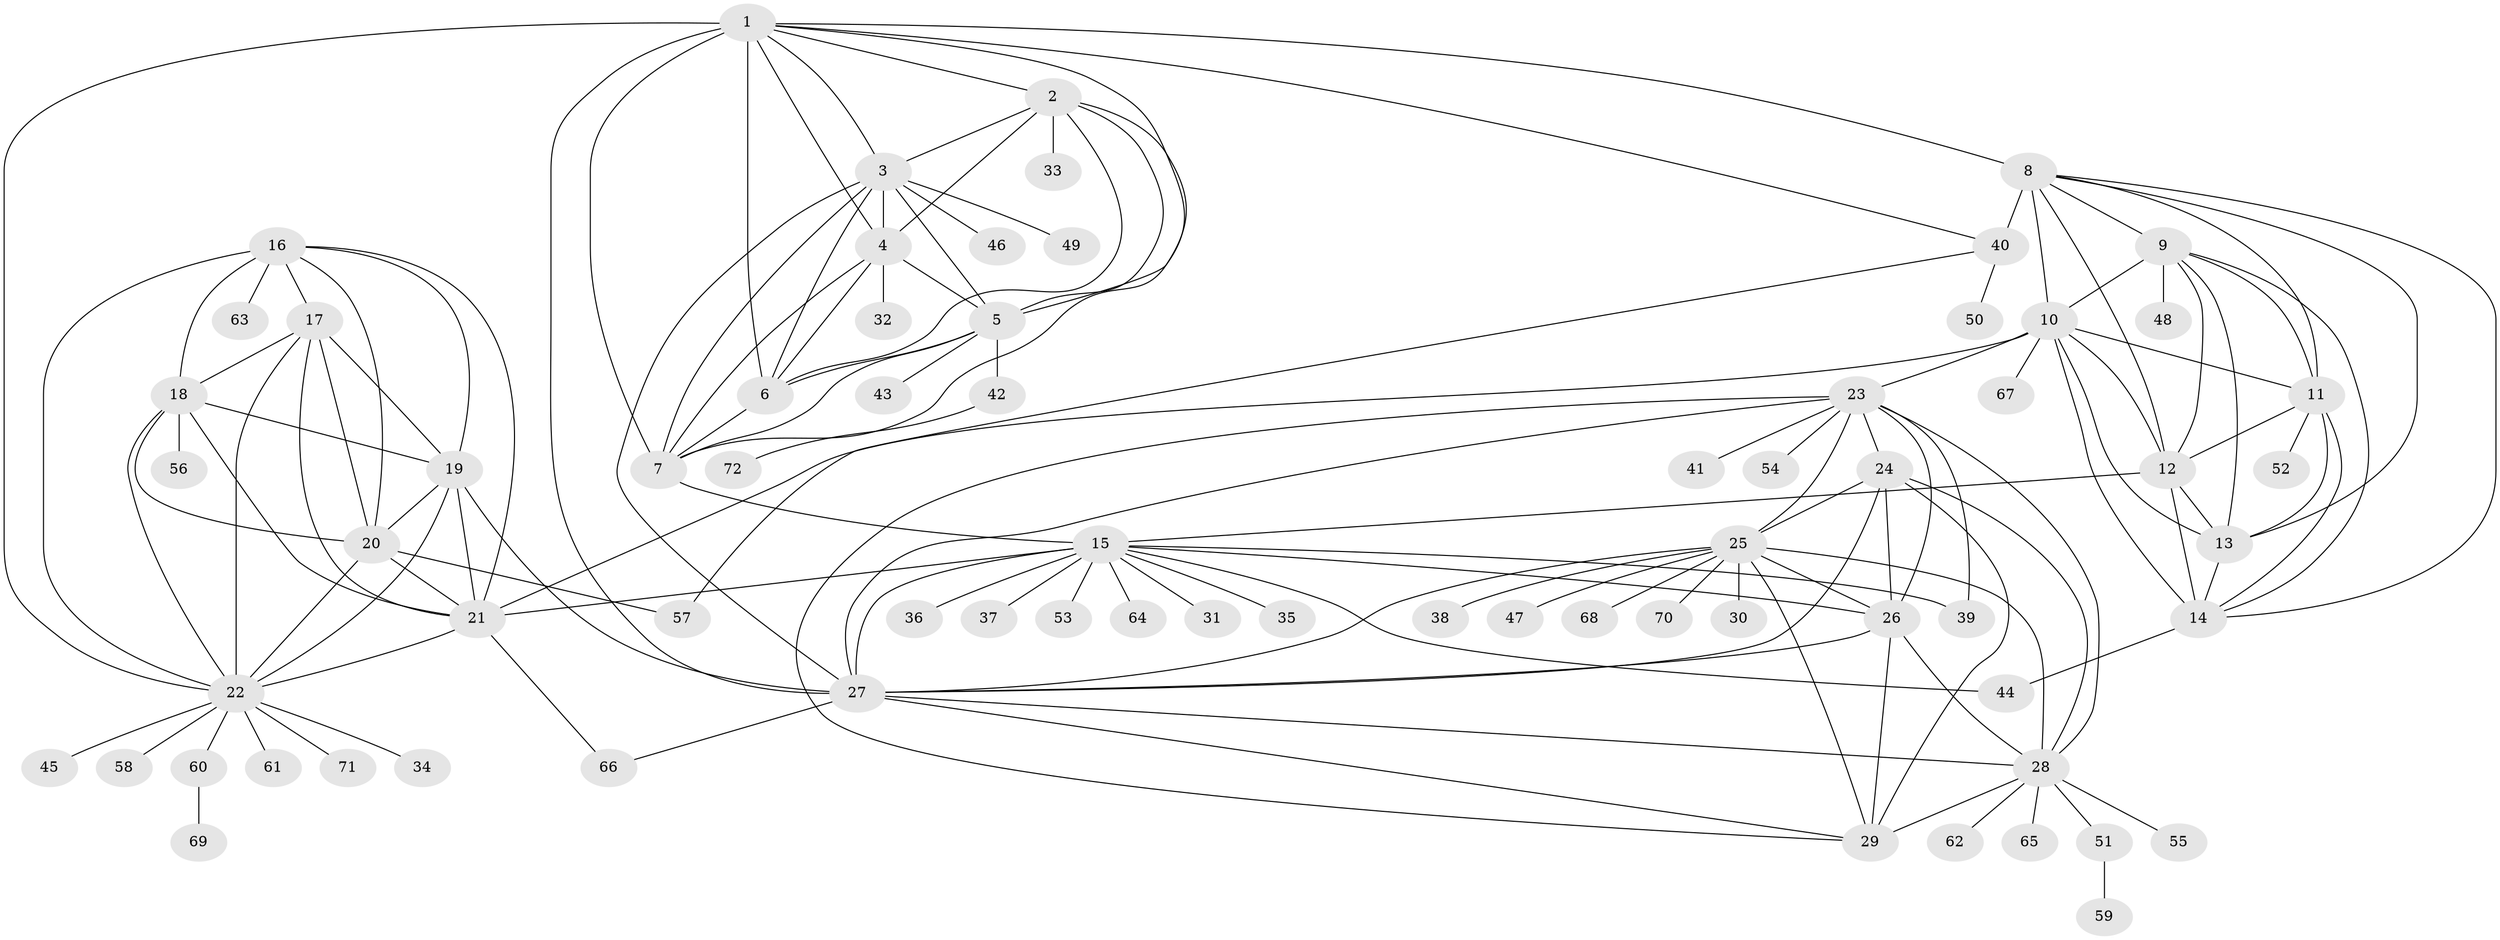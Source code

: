 // original degree distribution, {8: 0.05555555555555555, 9: 0.04861111111111111, 10: 0.034722222222222224, 11: 0.027777777777777776, 13: 0.013888888888888888, 7: 0.020833333333333332, 12: 0.027777777777777776, 14: 0.006944444444444444, 6: 0.006944444444444444, 3: 0.013888888888888888, 1: 0.6666666666666666, 2: 0.06944444444444445, 4: 0.006944444444444444}
// Generated by graph-tools (version 1.1) at 2025/37/03/09/25 02:37:35]
// undirected, 72 vertices, 144 edges
graph export_dot {
graph [start="1"]
  node [color=gray90,style=filled];
  1;
  2;
  3;
  4;
  5;
  6;
  7;
  8;
  9;
  10;
  11;
  12;
  13;
  14;
  15;
  16;
  17;
  18;
  19;
  20;
  21;
  22;
  23;
  24;
  25;
  26;
  27;
  28;
  29;
  30;
  31;
  32;
  33;
  34;
  35;
  36;
  37;
  38;
  39;
  40;
  41;
  42;
  43;
  44;
  45;
  46;
  47;
  48;
  49;
  50;
  51;
  52;
  53;
  54;
  55;
  56;
  57;
  58;
  59;
  60;
  61;
  62;
  63;
  64;
  65;
  66;
  67;
  68;
  69;
  70;
  71;
  72;
  1 -- 2 [weight=1.0];
  1 -- 3 [weight=1.0];
  1 -- 4 [weight=1.0];
  1 -- 5 [weight=1.0];
  1 -- 6 [weight=5.0];
  1 -- 7 [weight=1.0];
  1 -- 8 [weight=1.0];
  1 -- 22 [weight=1.0];
  1 -- 27 [weight=1.0];
  1 -- 40 [weight=1.0];
  2 -- 3 [weight=1.0];
  2 -- 4 [weight=1.0];
  2 -- 5 [weight=1.0];
  2 -- 6 [weight=1.0];
  2 -- 7 [weight=1.0];
  2 -- 33 [weight=2.0];
  3 -- 4 [weight=1.0];
  3 -- 5 [weight=1.0];
  3 -- 6 [weight=1.0];
  3 -- 7 [weight=1.0];
  3 -- 27 [weight=1.0];
  3 -- 46 [weight=1.0];
  3 -- 49 [weight=1.0];
  4 -- 5 [weight=1.0];
  4 -- 6 [weight=1.0];
  4 -- 7 [weight=1.0];
  4 -- 32 [weight=2.0];
  5 -- 6 [weight=1.0];
  5 -- 7 [weight=1.0];
  5 -- 42 [weight=1.0];
  5 -- 43 [weight=1.0];
  6 -- 7 [weight=1.0];
  7 -- 15 [weight=1.0];
  8 -- 9 [weight=1.0];
  8 -- 10 [weight=1.0];
  8 -- 11 [weight=1.0];
  8 -- 12 [weight=1.0];
  8 -- 13 [weight=1.0];
  8 -- 14 [weight=1.0];
  8 -- 40 [weight=5.0];
  9 -- 10 [weight=1.0];
  9 -- 11 [weight=1.0];
  9 -- 12 [weight=1.0];
  9 -- 13 [weight=1.0];
  9 -- 14 [weight=1.0];
  9 -- 48 [weight=3.0];
  10 -- 11 [weight=1.0];
  10 -- 12 [weight=1.0];
  10 -- 13 [weight=1.0];
  10 -- 14 [weight=1.0];
  10 -- 21 [weight=1.0];
  10 -- 23 [weight=1.0];
  10 -- 67 [weight=1.0];
  11 -- 12 [weight=1.0];
  11 -- 13 [weight=1.0];
  11 -- 14 [weight=1.0];
  11 -- 52 [weight=2.0];
  12 -- 13 [weight=1.0];
  12 -- 14 [weight=1.0];
  12 -- 15 [weight=1.0];
  13 -- 14 [weight=1.0];
  14 -- 44 [weight=5.0];
  15 -- 21 [weight=1.0];
  15 -- 26 [weight=1.0];
  15 -- 27 [weight=1.0];
  15 -- 31 [weight=5.0];
  15 -- 35 [weight=1.0];
  15 -- 36 [weight=4.0];
  15 -- 37 [weight=5.0];
  15 -- 39 [weight=3.0];
  15 -- 44 [weight=1.0];
  15 -- 53 [weight=1.0];
  15 -- 64 [weight=1.0];
  16 -- 17 [weight=1.0];
  16 -- 18 [weight=1.0];
  16 -- 19 [weight=1.0];
  16 -- 20 [weight=1.0];
  16 -- 21 [weight=1.0];
  16 -- 22 [weight=1.0];
  16 -- 63 [weight=2.0];
  17 -- 18 [weight=1.0];
  17 -- 19 [weight=1.0];
  17 -- 20 [weight=1.0];
  17 -- 21 [weight=3.0];
  17 -- 22 [weight=1.0];
  18 -- 19 [weight=1.0];
  18 -- 20 [weight=1.0];
  18 -- 21 [weight=1.0];
  18 -- 22 [weight=1.0];
  18 -- 56 [weight=1.0];
  19 -- 20 [weight=1.0];
  19 -- 21 [weight=1.0];
  19 -- 22 [weight=1.0];
  19 -- 27 [weight=1.0];
  20 -- 21 [weight=1.0];
  20 -- 22 [weight=1.0];
  20 -- 57 [weight=1.0];
  21 -- 22 [weight=1.0];
  21 -- 66 [weight=1.0];
  22 -- 34 [weight=1.0];
  22 -- 45 [weight=1.0];
  22 -- 58 [weight=1.0];
  22 -- 60 [weight=1.0];
  22 -- 61 [weight=1.0];
  22 -- 71 [weight=1.0];
  23 -- 24 [weight=1.0];
  23 -- 25 [weight=1.0];
  23 -- 26 [weight=1.0];
  23 -- 27 [weight=1.0];
  23 -- 28 [weight=1.0];
  23 -- 29 [weight=1.0];
  23 -- 39 [weight=1.0];
  23 -- 41 [weight=1.0];
  23 -- 54 [weight=1.0];
  24 -- 25 [weight=1.0];
  24 -- 26 [weight=1.0];
  24 -- 27 [weight=1.0];
  24 -- 28 [weight=1.0];
  24 -- 29 [weight=1.0];
  25 -- 26 [weight=1.0];
  25 -- 27 [weight=1.0];
  25 -- 28 [weight=1.0];
  25 -- 29 [weight=1.0];
  25 -- 30 [weight=1.0];
  25 -- 38 [weight=1.0];
  25 -- 47 [weight=1.0];
  25 -- 68 [weight=1.0];
  25 -- 70 [weight=1.0];
  26 -- 27 [weight=1.0];
  26 -- 28 [weight=1.0];
  26 -- 29 [weight=4.0];
  27 -- 28 [weight=1.0];
  27 -- 29 [weight=1.0];
  27 -- 66 [weight=1.0];
  28 -- 29 [weight=1.0];
  28 -- 51 [weight=1.0];
  28 -- 55 [weight=1.0];
  28 -- 62 [weight=1.0];
  28 -- 65 [weight=1.0];
  40 -- 50 [weight=1.0];
  40 -- 57 [weight=1.0];
  42 -- 72 [weight=1.0];
  51 -- 59 [weight=1.0];
  60 -- 69 [weight=1.0];
}

